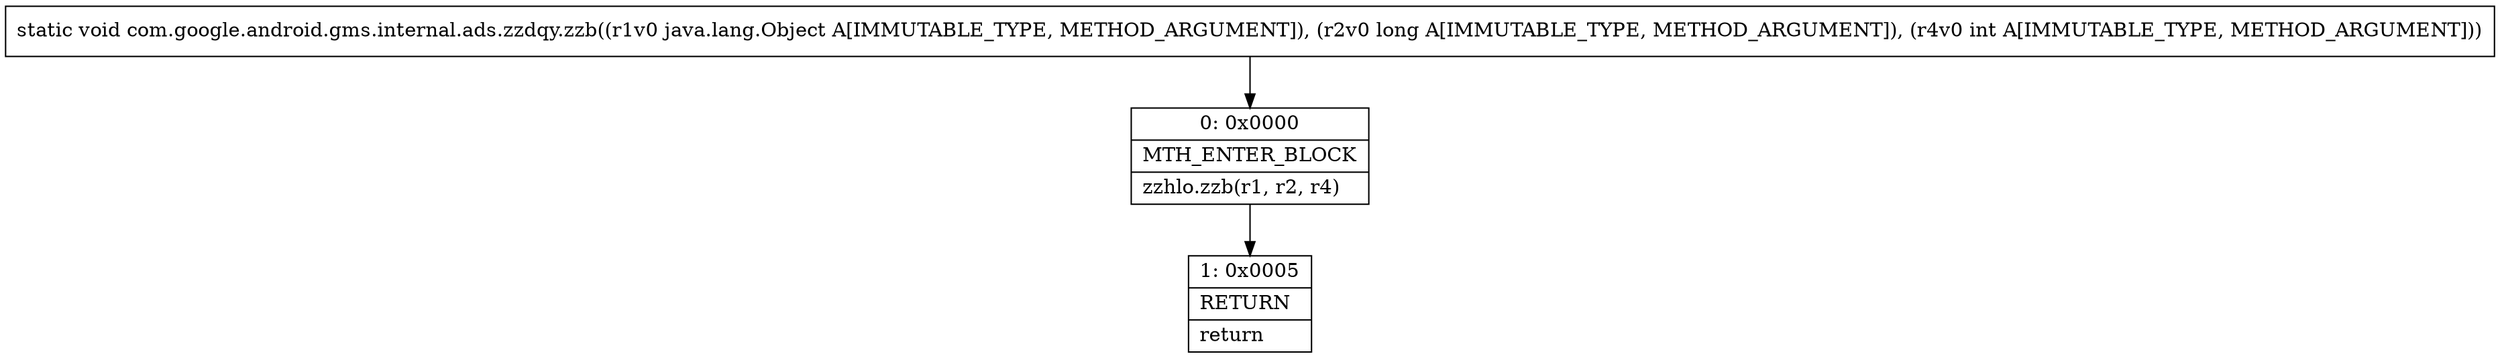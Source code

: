 digraph "CFG forcom.google.android.gms.internal.ads.zzdqy.zzb(Ljava\/lang\/Object;JI)V" {
Node_0 [shape=record,label="{0\:\ 0x0000|MTH_ENTER_BLOCK\l|zzhlo.zzb(r1, r2, r4)\l}"];
Node_1 [shape=record,label="{1\:\ 0x0005|RETURN\l|return\l}"];
MethodNode[shape=record,label="{static void com.google.android.gms.internal.ads.zzdqy.zzb((r1v0 java.lang.Object A[IMMUTABLE_TYPE, METHOD_ARGUMENT]), (r2v0 long A[IMMUTABLE_TYPE, METHOD_ARGUMENT]), (r4v0 int A[IMMUTABLE_TYPE, METHOD_ARGUMENT])) }"];
MethodNode -> Node_0;
Node_0 -> Node_1;
}

